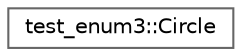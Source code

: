 digraph "类继承关系图"
{
 // LATEX_PDF_SIZE
  bgcolor="transparent";
  edge [fontname=Helvetica,fontsize=10,labelfontname=Helvetica,labelfontsize=10];
  node [fontname=Helvetica,fontsize=10,shape=box,height=0.2,width=0.4];
  rankdir="LR";
  Node0 [id="Node000000",label="test_enum3::Circle",height=0.2,width=0.4,color="grey40", fillcolor="white", style="filled",URL="$structtest__enum3_1_1_circle.html",tooltip=" "];
}
